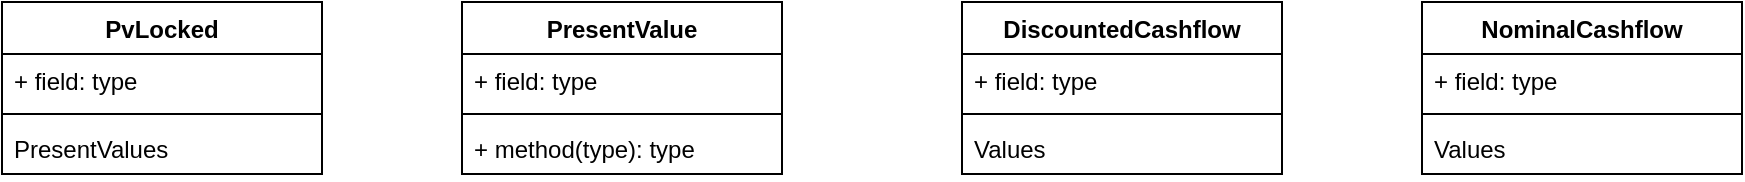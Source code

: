 <mxfile version="21.1.5" type="device" pages="3">
  <diagram id="CG8hgKfetOpZ8C8cHR8X" name="IFRS17">
    <mxGraphModel dx="968" dy="804" grid="1" gridSize="10" guides="1" tooltips="1" connect="1" arrows="1" fold="1" page="1" pageScale="1" pageWidth="850" pageHeight="1100" math="0" shadow="0">
      <root>
        <mxCell id="0" />
        <mxCell id="1" parent="0" />
        <mxCell id="qREa5pG5kP2X39tpr9Gg-14" value="PvLocked" style="swimlane;fontStyle=1;align=center;verticalAlign=top;childLayout=stackLayout;horizontal=1;startSize=26;horizontalStack=0;resizeParent=1;resizeParentMax=0;resizeLast=0;collapsible=1;marginBottom=0;" parent="1" vertex="1">
          <mxGeometry x="50" y="400" width="160" height="86" as="geometry" />
        </mxCell>
        <mxCell id="qREa5pG5kP2X39tpr9Gg-15" value="+ field: type" style="text;strokeColor=none;fillColor=none;align=left;verticalAlign=top;spacingLeft=4;spacingRight=4;overflow=hidden;rotatable=0;points=[[0,0.5],[1,0.5]];portConstraint=eastwest;" parent="qREa5pG5kP2X39tpr9Gg-14" vertex="1">
          <mxGeometry y="26" width="160" height="26" as="geometry" />
        </mxCell>
        <mxCell id="qREa5pG5kP2X39tpr9Gg-16" value="" style="line;strokeWidth=1;fillColor=none;align=left;verticalAlign=middle;spacingTop=-1;spacingLeft=3;spacingRight=3;rotatable=0;labelPosition=right;points=[];portConstraint=eastwest;strokeColor=inherit;" parent="qREa5pG5kP2X39tpr9Gg-14" vertex="1">
          <mxGeometry y="52" width="160" height="8" as="geometry" />
        </mxCell>
        <mxCell id="qREa5pG5kP2X39tpr9Gg-17" value="PresentValues" style="text;strokeColor=none;fillColor=none;align=left;verticalAlign=top;spacingLeft=4;spacingRight=4;overflow=hidden;rotatable=0;points=[[0,0.5],[1,0.5]];portConstraint=eastwest;" parent="qREa5pG5kP2X39tpr9Gg-14" vertex="1">
          <mxGeometry y="60" width="160" height="26" as="geometry" />
        </mxCell>
        <mxCell id="qREa5pG5kP2X39tpr9Gg-18" value="PresentValue" style="swimlane;fontStyle=1;align=center;verticalAlign=top;childLayout=stackLayout;horizontal=1;startSize=26;horizontalStack=0;resizeParent=1;resizeParentMax=0;resizeLast=0;collapsible=1;marginBottom=0;" parent="1" vertex="1">
          <mxGeometry x="280" y="400" width="160" height="86" as="geometry" />
        </mxCell>
        <mxCell id="qREa5pG5kP2X39tpr9Gg-19" value="+ field: type" style="text;strokeColor=none;fillColor=none;align=left;verticalAlign=top;spacingLeft=4;spacingRight=4;overflow=hidden;rotatable=0;points=[[0,0.5],[1,0.5]];portConstraint=eastwest;" parent="qREa5pG5kP2X39tpr9Gg-18" vertex="1">
          <mxGeometry y="26" width="160" height="26" as="geometry" />
        </mxCell>
        <mxCell id="qREa5pG5kP2X39tpr9Gg-20" value="" style="line;strokeWidth=1;fillColor=none;align=left;verticalAlign=middle;spacingTop=-1;spacingLeft=3;spacingRight=3;rotatable=0;labelPosition=right;points=[];portConstraint=eastwest;strokeColor=inherit;" parent="qREa5pG5kP2X39tpr9Gg-18" vertex="1">
          <mxGeometry y="52" width="160" height="8" as="geometry" />
        </mxCell>
        <mxCell id="qREa5pG5kP2X39tpr9Gg-21" value="+ method(type): type" style="text;strokeColor=none;fillColor=none;align=left;verticalAlign=top;spacingLeft=4;spacingRight=4;overflow=hidden;rotatable=0;points=[[0,0.5],[1,0.5]];portConstraint=eastwest;" parent="qREa5pG5kP2X39tpr9Gg-18" vertex="1">
          <mxGeometry y="60" width="160" height="26" as="geometry" />
        </mxCell>
        <mxCell id="qREa5pG5kP2X39tpr9Gg-22" value="DiscountedCashflow" style="swimlane;fontStyle=1;align=center;verticalAlign=top;childLayout=stackLayout;horizontal=1;startSize=26;horizontalStack=0;resizeParent=1;resizeParentMax=0;resizeLast=0;collapsible=1;marginBottom=0;" parent="1" vertex="1">
          <mxGeometry x="530" y="400" width="160" height="86" as="geometry" />
        </mxCell>
        <mxCell id="qREa5pG5kP2X39tpr9Gg-23" value="+ field: type" style="text;strokeColor=none;fillColor=none;align=left;verticalAlign=top;spacingLeft=4;spacingRight=4;overflow=hidden;rotatable=0;points=[[0,0.5],[1,0.5]];portConstraint=eastwest;" parent="qREa5pG5kP2X39tpr9Gg-22" vertex="1">
          <mxGeometry y="26" width="160" height="26" as="geometry" />
        </mxCell>
        <mxCell id="qREa5pG5kP2X39tpr9Gg-24" value="" style="line;strokeWidth=1;fillColor=none;align=left;verticalAlign=middle;spacingTop=-1;spacingLeft=3;spacingRight=3;rotatable=0;labelPosition=right;points=[];portConstraint=eastwest;strokeColor=inherit;" parent="qREa5pG5kP2X39tpr9Gg-22" vertex="1">
          <mxGeometry y="52" width="160" height="8" as="geometry" />
        </mxCell>
        <mxCell id="qREa5pG5kP2X39tpr9Gg-25" value="Values" style="text;strokeColor=none;fillColor=none;align=left;verticalAlign=top;spacingLeft=4;spacingRight=4;overflow=hidden;rotatable=0;points=[[0,0.5],[1,0.5]];portConstraint=eastwest;" parent="qREa5pG5kP2X39tpr9Gg-22" vertex="1">
          <mxGeometry y="60" width="160" height="26" as="geometry" />
        </mxCell>
        <mxCell id="qREa5pG5kP2X39tpr9Gg-26" value="NominalCashflow" style="swimlane;fontStyle=1;align=center;verticalAlign=top;childLayout=stackLayout;horizontal=1;startSize=26;horizontalStack=0;resizeParent=1;resizeParentMax=0;resizeLast=0;collapsible=1;marginBottom=0;" parent="1" vertex="1">
          <mxGeometry x="760" y="400" width="160" height="86" as="geometry" />
        </mxCell>
        <mxCell id="qREa5pG5kP2X39tpr9Gg-27" value="+ field: type" style="text;strokeColor=none;fillColor=none;align=left;verticalAlign=top;spacingLeft=4;spacingRight=4;overflow=hidden;rotatable=0;points=[[0,0.5],[1,0.5]];portConstraint=eastwest;" parent="qREa5pG5kP2X39tpr9Gg-26" vertex="1">
          <mxGeometry y="26" width="160" height="26" as="geometry" />
        </mxCell>
        <mxCell id="qREa5pG5kP2X39tpr9Gg-28" value="" style="line;strokeWidth=1;fillColor=none;align=left;verticalAlign=middle;spacingTop=-1;spacingLeft=3;spacingRight=3;rotatable=0;labelPosition=right;points=[];portConstraint=eastwest;strokeColor=inherit;" parent="qREa5pG5kP2X39tpr9Gg-26" vertex="1">
          <mxGeometry y="52" width="160" height="8" as="geometry" />
        </mxCell>
        <mxCell id="qREa5pG5kP2X39tpr9Gg-29" value="Values" style="text;strokeColor=none;fillColor=none;align=left;verticalAlign=top;spacingLeft=4;spacingRight=4;overflow=hidden;rotatable=0;points=[[0,0.5],[1,0.5]];portConstraint=eastwest;" parent="qREa5pG5kP2X39tpr9Gg-26" vertex="1">
          <mxGeometry y="60" width="160" height="26" as="geometry" />
        </mxCell>
      </root>
    </mxGraphModel>
  </diagram>
  <diagram id="AIR5SBfosnVn2uBBEtKr" name="Page-1">
    <mxGraphModel dx="1707" dy="994" grid="1" gridSize="10" guides="1" tooltips="1" connect="1" arrows="1" fold="1" page="1" pageScale="1" pageWidth="850" pageHeight="1100" math="0" shadow="0">
      <root>
        <mxCell id="0" />
        <mxCell id="1" parent="0" />
        <mxCell id="UZfaCi-j7roDd5-f-pnW-1" value="IPythonConsole" style="shape=umlLifeline;perimeter=lifelinePerimeter;whiteSpace=wrap;html=1;container=1;collapsible=0;recursiveResize=0;outlineConnect=0;" parent="1" vertex="1">
          <mxGeometry x="100" y="300" width="100" height="860" as="geometry" />
        </mxCell>
        <mxCell id="UZfaCi-j7roDd5-f-pnW-4" value="" style="html=1;points=[];perimeter=orthogonalPerimeter;" parent="UZfaCi-j7roDd5-f-pnW-1" vertex="1">
          <mxGeometry x="40" y="110" width="20" height="550" as="geometry" />
        </mxCell>
        <mxCell id="UZfaCi-j7roDd5-f-pnW-5" value="create_new_client" style="html=1;verticalAlign=bottom;startArrow=oval;endArrow=block;startSize=8;rounded=0;" parent="UZfaCi-j7roDd5-f-pnW-1" target="UZfaCi-j7roDd5-f-pnW-4" edge="1">
          <mxGeometry relative="1" as="geometry">
            <mxPoint x="-50" y="110" as="sourcePoint" />
          </mxGeometry>
        </mxCell>
        <mxCell id="UZfaCi-j7roDd5-f-pnW-23" value="" style="html=1;points=[];perimeter=orthogonalPerimeter;" parent="UZfaCi-j7roDd5-f-pnW-1" vertex="1">
          <mxGeometry x="50" y="201" width="20" height="409" as="geometry" />
        </mxCell>
        <mxCell id="UZfaCi-j7roDd5-f-pnW-24" value="connect_client_to_kernel" style="edgeStyle=orthogonalEdgeStyle;html=1;align=left;spacingLeft=2;endArrow=block;rounded=0;entryX=1;entryY=0;exitX=1.006;exitY=0.127;exitDx=0;exitDy=0;exitPerimeter=0;" parent="UZfaCi-j7roDd5-f-pnW-1" source="UZfaCi-j7roDd5-f-pnW-4" target="UZfaCi-j7roDd5-f-pnW-23" edge="1">
          <mxGeometry x="-0.098" relative="1" as="geometry">
            <mxPoint x="60" y="181" as="sourcePoint" />
            <Array as="points">
              <mxPoint x="60" y="181" />
              <mxPoint x="100" y="181" />
              <mxPoint x="100" y="201" />
            </Array>
            <mxPoint as="offset" />
          </mxGeometry>
        </mxCell>
        <mxCell id="UZfaCi-j7roDd5-f-pnW-25" value="" style="html=1;points=[];perimeter=orthogonalPerimeter;" parent="UZfaCi-j7roDd5-f-pnW-1" vertex="1">
          <mxGeometry x="60" y="230" width="20" height="350" as="geometry" />
        </mxCell>
        <mxCell id="UZfaCi-j7roDd5-f-pnW-27" value="" style="html=1;points=[];perimeter=orthogonalPerimeter;" parent="UZfaCi-j7roDd5-f-pnW-1" vertex="1">
          <mxGeometry x="70" y="280" width="20" height="70" as="geometry" />
        </mxCell>
        <mxCell id="UZfaCi-j7roDd5-f-pnW-28" value="create_kernel_spec" style="edgeStyle=orthogonalEdgeStyle;html=1;align=left;spacingLeft=2;endArrow=block;rounded=0;entryX=1;entryY=0;exitX=1.05;exitY=0.054;exitDx=0;exitDy=0;exitPerimeter=0;" parent="UZfaCi-j7roDd5-f-pnW-1" source="UZfaCi-j7roDd5-f-pnW-25" target="UZfaCi-j7roDd5-f-pnW-27" edge="1">
          <mxGeometry x="-0.221" relative="1" as="geometry">
            <mxPoint x="65" y="280" as="sourcePoint" />
            <Array as="points">
              <mxPoint x="120" y="249" />
              <mxPoint x="120" y="280" />
            </Array>
            <mxPoint as="offset" />
          </mxGeometry>
        </mxCell>
        <mxCell id="UZfaCi-j7roDd5-f-pnW-32" value="&amp;lt;&amp;lt;create&amp;gt;&amp;gt;" style="html=1;verticalAlign=bottom;startArrow=oval;startFill=1;endArrow=block;startSize=8;rounded=0;entryX=0.002;entryY=0.066;entryDx=0;entryDy=0;entryPerimeter=0;" parent="UZfaCi-j7roDd5-f-pnW-1" target="UZfaCi-j7roDd5-f-pnW-31" edge="1">
          <mxGeometry width="60" relative="1" as="geometry">
            <mxPoint x="80" y="380" as="sourcePoint" />
            <mxPoint x="125" y="380" as="targetPoint" />
          </mxGeometry>
        </mxCell>
        <mxCell id="UZfaCi-j7roDd5-f-pnW-40" value="&amp;lt;&amp;lt;create&amp;gt;&amp;gt;" style="html=1;verticalAlign=bottom;endArrow=block;rounded=0;" parent="UZfaCi-j7roDd5-f-pnW-1" target="UZfaCi-j7roDd5-f-pnW-20" edge="1">
          <mxGeometry width="80" relative="1" as="geometry">
            <mxPoint x="90" y="314.67" as="sourcePoint" />
            <mxPoint x="250" y="315" as="targetPoint" />
          </mxGeometry>
        </mxCell>
        <mxCell id="UZfaCi-j7roDd5-f-pnW-20" value="ClientWidget" style="shape=umlLifeline;perimeter=lifelinePerimeter;whiteSpace=wrap;html=1;container=1;collapsible=0;recursiveResize=0;outlineConnect=0;size=40;" parent="1" vertex="1">
          <mxGeometry x="370" y="420" width="100" height="630" as="geometry" />
        </mxCell>
        <mxCell id="UZfaCi-j7roDd5-f-pnW-22" value="&amp;lt;&amp;lt;create&amp;gt;&amp;gt;" style="html=1;verticalAlign=bottom;startArrow=oval;startFill=1;endArrow=block;startSize=8;rounded=0;" parent="1" source="UZfaCi-j7roDd5-f-pnW-4" edge="1">
          <mxGeometry x="-0.048" width="60" relative="1" as="geometry">
            <mxPoint x="155" y="440" as="sourcePoint" />
            <mxPoint x="370" y="440" as="targetPoint" />
            <Array as="points">
              <mxPoint x="210" y="440" />
            </Array>
            <mxPoint as="offset" />
          </mxGeometry>
        </mxCell>
        <mxCell id="UZfaCi-j7roDd5-f-pnW-29" value="SpyderKernelSpec" style="shape=umlLifeline;perimeter=lifelinePerimeter;whiteSpace=wrap;html=1;container=1;collapsible=0;recursiveResize=0;outlineConnect=0;" parent="1" vertex="1">
          <mxGeometry x="460" y="600" width="110" height="300" as="geometry" />
        </mxCell>
        <mxCell id="UZfaCi-j7roDd5-f-pnW-31" value="SpyderKernelManager" style="shape=umlLifeline;perimeter=lifelinePerimeter;whiteSpace=wrap;html=1;container=1;collapsible=0;recursiveResize=0;outlineConnect=0;" parent="1" vertex="1">
          <mxGeometry x="570" y="660" width="140" height="300" as="geometry" />
        </mxCell>
        <mxCell id="UZfaCi-j7roDd5-f-pnW-35" value="" style="html=1;points=[];perimeter=orthogonalPerimeter;" parent="UZfaCi-j7roDd5-f-pnW-31" vertex="1">
          <mxGeometry x="65" y="90" width="10" height="80" as="geometry" />
        </mxCell>
        <mxCell id="UZfaCi-j7roDd5-f-pnW-36" value="client" style="html=1;verticalAlign=bottom;endArrow=block;entryX=0;entryY=0;rounded=0;" parent="1" target="UZfaCi-j7roDd5-f-pnW-35" edge="1">
          <mxGeometry relative="1" as="geometry">
            <mxPoint x="180" y="750" as="sourcePoint" />
          </mxGeometry>
        </mxCell>
        <mxCell id="UZfaCi-j7roDd5-f-pnW-37" value="return" style="html=1;verticalAlign=bottom;endArrow=open;dashed=1;endSize=8;exitX=0;exitY=0.95;rounded=0;" parent="1" source="UZfaCi-j7roDd5-f-pnW-35" edge="1">
          <mxGeometry relative="1" as="geometry">
            <mxPoint x="180" y="826" as="targetPoint" />
          </mxGeometry>
        </mxCell>
      </root>
    </mxGraphModel>
  </diagram>
  <diagram id="gDtOAtc-P93HEjdOCd0P" name="Page-3">
    <mxGraphModel dx="1394" dy="804" grid="1" gridSize="10" guides="1" tooltips="1" connect="1" arrows="1" fold="1" page="1" pageScale="1" pageWidth="850" pageHeight="1100" math="0" shadow="0">
      <root>
        <mxCell id="0" />
        <mxCell id="1" parent="0" />
        <mxCell id="KaJSE7OLxL7kk_35rbbq-1" value="Options" style="html=1;whiteSpace=wrap;fillColor=#d5e8d4;strokeColor=#82b366;" vertex="1" parent="1">
          <mxGeometry x="140" y="360" width="110" height="50" as="geometry" />
        </mxCell>
        <mxCell id="KaJSE7OLxL7kk_35rbbq-3" value="Summary" style="html=1;whiteSpace=wrap;fillColor=#d5e8d4;strokeColor=#82b366;" vertex="1" parent="1">
          <mxGeometry x="80" y="490" width="110" height="50" as="geometry" />
        </mxCell>
        <mxCell id="KaJSE7OLxL7kk_35rbbq-78" value="" style="endArrow=diamondThin;endFill=1;endSize=15;html=1;rounded=0;edgeStyle=orthogonalEdgeStyle;entryX=0.5;entryY=1;entryDx=0;entryDy=0;exitX=0.5;exitY=0;exitDx=0;exitDy=0;" edge="1" parent="1" source="KaJSE7OLxL7kk_35rbbq-3" target="KaJSE7OLxL7kk_35rbbq-1">
          <mxGeometry width="160" relative="1" as="geometry">
            <mxPoint x="240" y="460" as="sourcePoint" />
            <mxPoint x="475" y="410" as="targetPoint" />
            <Array as="points">
              <mxPoint x="135" y="450" />
              <mxPoint x="195" y="450" />
            </Array>
          </mxGeometry>
        </mxCell>
        <mxCell id="KaJSE7OLxL7kk_35rbbq-79" value="result()" style="html=1;whiteSpace=wrap;rounded=1;fillColor=#dae8fc;strokeColor=#6c8ebf;" vertex="1" parent="1">
          <mxGeometry x="77" y="1009" width="60" height="30" as="geometry" />
        </mxCell>
        <mxCell id="KaJSE7OLxL7kk_35rbbq-80" value="" style="endArrow=diamondThin;endFill=1;endSize=15;html=1;rounded=0;entryX=0.25;entryY=1;entryDx=0;entryDy=0;exitX=0.5;exitY=0;exitDx=0;exitDy=0;" edge="1" parent="1" source="KaJSE7OLxL7kk_35rbbq-79" target="KaJSE7OLxL7kk_35rbbq-3">
          <mxGeometry width="160" relative="1" as="geometry">
            <mxPoint x="125" y="500" as="sourcePoint" />
            <mxPoint x="495" y="410" as="targetPoint" />
          </mxGeometry>
        </mxCell>
        <mxCell id="KaJSE7OLxL7kk_35rbbq-81" value="" style="endArrow=open;endSize=12;dashed=1;html=1;rounded=0;edgeStyle=orthogonalEdgeStyle;exitX=0.5;exitY=1;exitDx=0;exitDy=0;entryX=0.5;entryY=1;entryDx=0;entryDy=0;" edge="1" parent="1" source="KaJSE7OLxL7kk_35rbbq-79" target="KaJSE7OLxL7kk_35rbbq-126">
          <mxGeometry width="160" relative="1" as="geometry">
            <mxPoint x="30" y="917" as="sourcePoint" />
            <mxPoint x="264" y="1007" as="targetPoint" />
            <Array as="points">
              <mxPoint x="105" y="1070" />
              <mxPoint x="245" y="1070" />
            </Array>
          </mxGeometry>
        </mxCell>
        <mxCell id="KaJSE7OLxL7kk_35rbbq-82" value="" style="endArrow=open;endSize=12;dashed=1;html=1;rounded=0;edgeStyle=orthogonalEdgeStyle;exitX=0.5;exitY=1;exitDx=0;exitDy=0;entryX=0.5;entryY=1;entryDx=0;entryDy=0;" edge="1" parent="1" source="KaJSE7OLxL7kk_35rbbq-79" target="KaJSE7OLxL7kk_35rbbq-145">
          <mxGeometry width="160" relative="1" as="geometry">
            <mxPoint x="105" y="657" as="sourcePoint" />
            <mxPoint x="384" y="1017" as="targetPoint" />
            <Array as="points">
              <mxPoint x="105" y="1070" />
              <mxPoint x="384" y="1070" />
            </Array>
          </mxGeometry>
        </mxCell>
        <mxCell id="KaJSE7OLxL7kk_35rbbq-83" value="" style="endArrow=open;endSize=12;dashed=1;html=1;rounded=0;edgeStyle=orthogonalEdgeStyle;exitX=0.5;exitY=1;exitDx=0;exitDy=0;entryX=0.5;entryY=1;entryDx=0;entryDy=0;" edge="1" parent="1" source="KaJSE7OLxL7kk_35rbbq-79" target="KaJSE7OLxL7kk_35rbbq-107">
          <mxGeometry width="160" relative="1" as="geometry">
            <mxPoint x="105" y="657" as="sourcePoint" />
            <mxPoint x="520" y="1017" as="targetPoint" />
            <Array as="points">
              <mxPoint x="105" y="1070" />
              <mxPoint x="524" y="1070" />
            </Array>
          </mxGeometry>
        </mxCell>
        <mxCell id="KaJSE7OLxL7kk_35rbbq-84" value="" style="endArrow=open;endSize=12;dashed=1;html=1;rounded=0;edgeStyle=orthogonalEdgeStyle;exitX=0.5;exitY=1;exitDx=0;exitDy=0;entryX=0.5;entryY=1;entryDx=0;entryDy=0;" edge="1" parent="1" source="KaJSE7OLxL7kk_35rbbq-79" target="KaJSE7OLxL7kk_35rbbq-61">
          <mxGeometry width="160" relative="1" as="geometry">
            <mxPoint x="105" y="657" as="sourcePoint" />
            <mxPoint x="660" y="1017" as="targetPoint" />
            <Array as="points">
              <mxPoint x="105" y="1070" />
              <mxPoint x="663" y="1070" />
            </Array>
          </mxGeometry>
        </mxCell>
        <mxCell id="KaJSE7OLxL7kk_35rbbq-124" value="" style="group" vertex="1" connectable="0" parent="1">
          <mxGeometry x="449" y="639" width="140" height="400" as="geometry" />
        </mxCell>
        <mxCell id="KaJSE7OLxL7kk_35rbbq-107" value="call_opt()" style="html=1;whiteSpace=wrap;rounded=1;fillColor=#dae8fc;strokeColor=#6c8ebf;" vertex="1" parent="KaJSE7OLxL7kk_35rbbq-124">
          <mxGeometry x="40" y="370" width="70" height="30" as="geometry" />
        </mxCell>
        <mxCell id="KaJSE7OLxL7kk_35rbbq-108" value="K=110" style="html=1;whiteSpace=wrap;rounded=1;fillColor=#f8cecc;strokeColor=#b85450;flipV=1;flipH=1;" vertex="1" parent="KaJSE7OLxL7kk_35rbbq-124">
          <mxGeometry x="40" y="210" width="70" height="30" as="geometry" />
        </mxCell>
        <mxCell id="KaJSE7OLxL7kk_35rbbq-109" value="T=3" style="html=1;whiteSpace=wrap;rounded=1;fillColor=#fff2cc;strokeColor=#d6b656;flipV=1;flipH=1;" vertex="1" parent="KaJSE7OLxL7kk_35rbbq-124">
          <mxGeometry x="40" y="290" width="70" height="30" as="geometry" />
        </mxCell>
        <mxCell id="KaJSE7OLxL7kk_35rbbq-110" value="r=0.05" style="html=1;whiteSpace=wrap;rounded=1;fillColor=#fff2cc;strokeColor=#d6b656;flipV=1;flipH=1;" vertex="1" parent="KaJSE7OLxL7kk_35rbbq-124">
          <mxGeometry x="40" y="250" width="70" height="30" as="geometry" />
        </mxCell>
        <mxCell id="KaJSE7OLxL7kk_35rbbq-111" value="sigma=0.2" style="html=1;whiteSpace=wrap;rounded=1;fillColor=#f8cecc;strokeColor=#b85450;flipV=1;flipH=1;" vertex="1" parent="KaJSE7OLxL7kk_35rbbq-124">
          <mxGeometry x="40" y="330" width="70" height="30" as="geometry" />
        </mxCell>
        <mxCell id="KaJSE7OLxL7kk_35rbbq-112" value="S0=100" style="html=1;whiteSpace=wrap;rounded=1;fillColor=#fff2cc;strokeColor=#d6b656;flipV=1;flipH=1;" vertex="1" parent="KaJSE7OLxL7kk_35rbbq-124">
          <mxGeometry x="40" y="170" width="70" height="30" as="geometry" />
        </mxCell>
        <mxCell id="KaJSE7OLxL7kk_35rbbq-113" value="" style="endArrow=diamondThin;endFill=1;endSize=15;html=1;rounded=0;exitX=0;exitY=0.5;exitDx=0;exitDy=0;edgeStyle=orthogonalEdgeStyle;entryX=0.25;entryY=1;entryDx=0;entryDy=0;" edge="1" parent="KaJSE7OLxL7kk_35rbbq-124" source="KaJSE7OLxL7kk_35rbbq-107" target="KaJSE7OLxL7kk_35rbbq-118">
          <mxGeometry width="160" relative="1" as="geometry">
            <mxPoint x="-138" y="180" as="sourcePoint" />
            <mxPoint x="30" y="50" as="targetPoint" />
            <Array as="points">
              <mxPoint x="28" y="385" />
              <mxPoint x="28" y="365" />
            </Array>
          </mxGeometry>
        </mxCell>
        <mxCell id="KaJSE7OLxL7kk_35rbbq-114" value="" style="endArrow=diamondThin;endFill=1;endSize=15;html=1;rounded=0;entryX=0.25;entryY=1;entryDx=0;entryDy=0;exitX=0;exitY=0.5;exitDx=0;exitDy=0;edgeStyle=orthogonalEdgeStyle;" edge="1" parent="KaJSE7OLxL7kk_35rbbq-124" source="KaJSE7OLxL7kk_35rbbq-109" target="KaJSE7OLxL7kk_35rbbq-118">
          <mxGeometry width="160" relative="1" as="geometry">
            <mxPoint x="-14" y="195" as="sourcePoint" />
            <mxPoint x="-56" y="160" as="targetPoint" />
          </mxGeometry>
        </mxCell>
        <mxCell id="KaJSE7OLxL7kk_35rbbq-115" value="" style="endArrow=diamondThin;endFill=1;endSize=15;html=1;rounded=0;entryX=0.25;entryY=1;entryDx=0;entryDy=0;exitX=0;exitY=0.5;exitDx=0;exitDy=0;edgeStyle=orthogonalEdgeStyle;" edge="1" parent="KaJSE7OLxL7kk_35rbbq-124" source="KaJSE7OLxL7kk_35rbbq-110" target="KaJSE7OLxL7kk_35rbbq-118">
          <mxGeometry width="160" relative="1" as="geometry">
            <mxPoint x="42" y="165" as="sourcePoint" />
            <mxPoint y="130" as="targetPoint" />
          </mxGeometry>
        </mxCell>
        <mxCell id="KaJSE7OLxL7kk_35rbbq-116" value="" style="endArrow=diamondThin;endFill=1;endSize=15;html=1;rounded=0;entryX=0.25;entryY=1;entryDx=0;entryDy=0;edgeStyle=orthogonalEdgeStyle;exitX=0;exitY=0.5;exitDx=0;exitDy=0;" edge="1" parent="KaJSE7OLxL7kk_35rbbq-124" source="KaJSE7OLxL7kk_35rbbq-111" target="KaJSE7OLxL7kk_35rbbq-118">
          <mxGeometry width="160" relative="1" as="geometry">
            <mxPoint x="-10" y="300" as="sourcePoint" />
            <mxPoint x="-52" y="265" as="targetPoint" />
          </mxGeometry>
        </mxCell>
        <mxCell id="KaJSE7OLxL7kk_35rbbq-117" value="" style="endArrow=diamondThin;endFill=1;endSize=15;html=1;rounded=0;entryX=0.25;entryY=1;entryDx=0;entryDy=0;exitX=0;exitY=0.5;exitDx=0;exitDy=0;edgeStyle=orthogonalEdgeStyle;" edge="1" parent="KaJSE7OLxL7kk_35rbbq-124" source="KaJSE7OLxL7kk_35rbbq-112" target="KaJSE7OLxL7kk_35rbbq-118">
          <mxGeometry width="160" relative="1" as="geometry">
            <mxPoint x="-120" y="120" as="sourcePoint" />
            <mxPoint x="40" y="120" as="targetPoint" />
          </mxGeometry>
        </mxCell>
        <mxCell id="KaJSE7OLxL7kk_35rbbq-118" value="BlackScholes&lt;br&gt;[110, 0.2]" style="html=1;whiteSpace=wrap;rounded=0;fillColor=#d5e8d4;strokeColor=#82b366;" vertex="1" parent="KaJSE7OLxL7kk_35rbbq-124">
          <mxGeometry width="110" height="50" as="geometry" />
        </mxCell>
        <mxCell id="KaJSE7OLxL7kk_35rbbq-119" value="" style="endArrow=diamondThin;endFill=1;endSize=15;html=1;rounded=0;entryX=0.25;entryY=1;entryDx=0;entryDy=0;edgeStyle=orthogonalEdgeStyle;exitX=0;exitY=0.5;exitDx=0;exitDy=0;" edge="1" parent="KaJSE7OLxL7kk_35rbbq-124" source="KaJSE7OLxL7kk_35rbbq-108">
          <mxGeometry width="160" relative="1" as="geometry">
            <mxPoint x="70" y="110" as="sourcePoint" />
            <mxPoint x="28" y="50" as="targetPoint" />
            <Array as="points">
              <mxPoint x="28" y="225" />
            </Array>
          </mxGeometry>
        </mxCell>
        <mxCell id="KaJSE7OLxL7kk_35rbbq-120" value="stats=scipy.stats" style="html=1;whiteSpace=wrap;rounded=1;fillColor=#fff2cc;strokeColor=#d6b656;flipV=1;flipH=1;" vertex="1" parent="KaJSE7OLxL7kk_35rbbq-124">
          <mxGeometry x="40" y="90" width="100" height="30" as="geometry" />
        </mxCell>
        <mxCell id="KaJSE7OLxL7kk_35rbbq-121" value="math=math" style="html=1;whiteSpace=wrap;rounded=1;fillColor=#fff2cc;strokeColor=#d6b656;flipV=1;flipH=1;" vertex="1" parent="KaJSE7OLxL7kk_35rbbq-124">
          <mxGeometry x="40" y="130" width="100" height="30" as="geometry" />
        </mxCell>
        <mxCell id="KaJSE7OLxL7kk_35rbbq-122" value="" style="endArrow=diamondThin;endFill=1;endSize=15;html=1;rounded=0;exitX=0;exitY=0.5;exitDx=0;exitDy=0;edgeStyle=orthogonalEdgeStyle;entryX=0.25;entryY=1;entryDx=0;entryDy=0;" edge="1" parent="KaJSE7OLxL7kk_35rbbq-124" source="KaJSE7OLxL7kk_35rbbq-121" target="KaJSE7OLxL7kk_35rbbq-118">
          <mxGeometry width="160" relative="1" as="geometry">
            <mxPoint x="50" y="395" as="sourcePoint" />
            <mxPoint x="38" y="60" as="targetPoint" />
            <Array as="points">
              <mxPoint x="28" y="145" />
            </Array>
          </mxGeometry>
        </mxCell>
        <mxCell id="KaJSE7OLxL7kk_35rbbq-123" value="" style="endArrow=diamondThin;endFill=1;endSize=15;html=1;rounded=0;exitX=0;exitY=0.5;exitDx=0;exitDy=0;edgeStyle=orthogonalEdgeStyle;entryX=0.25;entryY=1;entryDx=0;entryDy=0;" edge="1" parent="KaJSE7OLxL7kk_35rbbq-124" source="KaJSE7OLxL7kk_35rbbq-120" target="KaJSE7OLxL7kk_35rbbq-118">
          <mxGeometry width="160" relative="1" as="geometry">
            <mxPoint x="50" y="155" as="sourcePoint" />
            <mxPoint x="38" y="60" as="targetPoint" />
            <Array as="points">
              <mxPoint x="28" y="105" />
            </Array>
          </mxGeometry>
        </mxCell>
        <mxCell id="KaJSE7OLxL7kk_35rbbq-125" value="" style="group" vertex="1" connectable="0" parent="1">
          <mxGeometry x="170" y="639" width="140" height="400" as="geometry" />
        </mxCell>
        <mxCell id="KaJSE7OLxL7kk_35rbbq-126" value="call_opt()" style="html=1;whiteSpace=wrap;rounded=1;fillColor=#dae8fc;strokeColor=#6c8ebf;" vertex="1" parent="KaJSE7OLxL7kk_35rbbq-125">
          <mxGeometry x="40" y="370" width="70" height="30" as="geometry" />
        </mxCell>
        <mxCell id="KaJSE7OLxL7kk_35rbbq-127" value="K=100" style="html=1;whiteSpace=wrap;rounded=1;fillColor=#f8cecc;strokeColor=#b85450;flipV=1;flipH=1;" vertex="1" parent="KaJSE7OLxL7kk_35rbbq-125">
          <mxGeometry x="40" y="210" width="70" height="30" as="geometry" />
        </mxCell>
        <mxCell id="KaJSE7OLxL7kk_35rbbq-128" value="T=3" style="html=1;whiteSpace=wrap;rounded=1;fillColor=#fff2cc;strokeColor=#d6b656;flipV=1;flipH=1;" vertex="1" parent="KaJSE7OLxL7kk_35rbbq-125">
          <mxGeometry x="40" y="290" width="70" height="30" as="geometry" />
        </mxCell>
        <mxCell id="KaJSE7OLxL7kk_35rbbq-129" value="r=0.05" style="html=1;whiteSpace=wrap;rounded=1;fillColor=#fff2cc;strokeColor=#d6b656;flipV=1;flipH=1;" vertex="1" parent="KaJSE7OLxL7kk_35rbbq-125">
          <mxGeometry x="40" y="250" width="70" height="30" as="geometry" />
        </mxCell>
        <mxCell id="KaJSE7OLxL7kk_35rbbq-130" value="sigma=0.2" style="html=1;whiteSpace=wrap;rounded=1;fillColor=#f8cecc;strokeColor=#b85450;flipV=1;flipH=1;" vertex="1" parent="KaJSE7OLxL7kk_35rbbq-125">
          <mxGeometry x="40" y="330" width="70" height="30" as="geometry" />
        </mxCell>
        <mxCell id="KaJSE7OLxL7kk_35rbbq-131" value="S0=100" style="html=1;whiteSpace=wrap;rounded=1;fillColor=#fff2cc;strokeColor=#d6b656;flipV=1;flipH=1;" vertex="1" parent="KaJSE7OLxL7kk_35rbbq-125">
          <mxGeometry x="40" y="170" width="70" height="30" as="geometry" />
        </mxCell>
        <mxCell id="KaJSE7OLxL7kk_35rbbq-132" value="" style="endArrow=diamondThin;endFill=1;endSize=15;html=1;rounded=0;exitX=0;exitY=0.5;exitDx=0;exitDy=0;edgeStyle=orthogonalEdgeStyle;entryX=0.25;entryY=1;entryDx=0;entryDy=0;" edge="1" parent="KaJSE7OLxL7kk_35rbbq-125" source="KaJSE7OLxL7kk_35rbbq-126" target="KaJSE7OLxL7kk_35rbbq-137">
          <mxGeometry width="160" relative="1" as="geometry">
            <mxPoint x="-138" y="180" as="sourcePoint" />
            <mxPoint x="30" y="50" as="targetPoint" />
            <Array as="points">
              <mxPoint x="28" y="385" />
              <mxPoint x="28" y="365" />
            </Array>
          </mxGeometry>
        </mxCell>
        <mxCell id="KaJSE7OLxL7kk_35rbbq-133" value="" style="endArrow=diamondThin;endFill=1;endSize=15;html=1;rounded=0;entryX=0.25;entryY=1;entryDx=0;entryDy=0;exitX=0;exitY=0.5;exitDx=0;exitDy=0;edgeStyle=orthogonalEdgeStyle;" edge="1" parent="KaJSE7OLxL7kk_35rbbq-125" source="KaJSE7OLxL7kk_35rbbq-128" target="KaJSE7OLxL7kk_35rbbq-137">
          <mxGeometry width="160" relative="1" as="geometry">
            <mxPoint x="-14" y="195" as="sourcePoint" />
            <mxPoint x="-56" y="160" as="targetPoint" />
          </mxGeometry>
        </mxCell>
        <mxCell id="KaJSE7OLxL7kk_35rbbq-134" value="" style="endArrow=diamondThin;endFill=1;endSize=15;html=1;rounded=0;entryX=0.25;entryY=1;entryDx=0;entryDy=0;exitX=0;exitY=0.5;exitDx=0;exitDy=0;edgeStyle=orthogonalEdgeStyle;" edge="1" parent="KaJSE7OLxL7kk_35rbbq-125" source="KaJSE7OLxL7kk_35rbbq-129" target="KaJSE7OLxL7kk_35rbbq-137">
          <mxGeometry width="160" relative="1" as="geometry">
            <mxPoint x="42" y="165" as="sourcePoint" />
            <mxPoint y="130" as="targetPoint" />
          </mxGeometry>
        </mxCell>
        <mxCell id="KaJSE7OLxL7kk_35rbbq-135" value="" style="endArrow=diamondThin;endFill=1;endSize=15;html=1;rounded=0;entryX=0.25;entryY=1;entryDx=0;entryDy=0;edgeStyle=orthogonalEdgeStyle;exitX=0;exitY=0.5;exitDx=0;exitDy=0;" edge="1" parent="KaJSE7OLxL7kk_35rbbq-125" source="KaJSE7OLxL7kk_35rbbq-130" target="KaJSE7OLxL7kk_35rbbq-137">
          <mxGeometry width="160" relative="1" as="geometry">
            <mxPoint x="-10" y="300" as="sourcePoint" />
            <mxPoint x="-52" y="265" as="targetPoint" />
          </mxGeometry>
        </mxCell>
        <mxCell id="KaJSE7OLxL7kk_35rbbq-136" value="" style="endArrow=diamondThin;endFill=1;endSize=15;html=1;rounded=0;entryX=0.25;entryY=1;entryDx=0;entryDy=0;exitX=0;exitY=0.5;exitDx=0;exitDy=0;edgeStyle=orthogonalEdgeStyle;" edge="1" parent="KaJSE7OLxL7kk_35rbbq-125" source="KaJSE7OLxL7kk_35rbbq-131" target="KaJSE7OLxL7kk_35rbbq-137">
          <mxGeometry width="160" relative="1" as="geometry">
            <mxPoint x="-120" y="120" as="sourcePoint" />
            <mxPoint x="40" y="120" as="targetPoint" />
          </mxGeometry>
        </mxCell>
        <mxCell id="KaJSE7OLxL7kk_35rbbq-137" value="BlackScholes&lt;br&gt;[100, 0.2]" style="html=1;whiteSpace=wrap;rounded=0;fillColor=#d5e8d4;strokeColor=#82b366;" vertex="1" parent="KaJSE7OLxL7kk_35rbbq-125">
          <mxGeometry width="110" height="50" as="geometry" />
        </mxCell>
        <mxCell id="KaJSE7OLxL7kk_35rbbq-138" value="" style="endArrow=diamondThin;endFill=1;endSize=15;html=1;rounded=0;entryX=0.25;entryY=1;entryDx=0;entryDy=0;edgeStyle=orthogonalEdgeStyle;exitX=0;exitY=0.5;exitDx=0;exitDy=0;" edge="1" parent="KaJSE7OLxL7kk_35rbbq-125" source="KaJSE7OLxL7kk_35rbbq-127">
          <mxGeometry width="160" relative="1" as="geometry">
            <mxPoint x="70" y="110" as="sourcePoint" />
            <mxPoint x="28" y="50" as="targetPoint" />
            <Array as="points">
              <mxPoint x="28" y="225" />
            </Array>
          </mxGeometry>
        </mxCell>
        <mxCell id="KaJSE7OLxL7kk_35rbbq-139" value="stats=scipy.stats" style="html=1;whiteSpace=wrap;rounded=1;fillColor=#fff2cc;strokeColor=#d6b656;flipV=1;flipH=1;" vertex="1" parent="KaJSE7OLxL7kk_35rbbq-125">
          <mxGeometry x="40" y="90" width="100" height="30" as="geometry" />
        </mxCell>
        <mxCell id="KaJSE7OLxL7kk_35rbbq-140" value="math=math" style="html=1;whiteSpace=wrap;rounded=1;fillColor=#fff2cc;strokeColor=#d6b656;flipV=1;flipH=1;" vertex="1" parent="KaJSE7OLxL7kk_35rbbq-125">
          <mxGeometry x="40" y="130" width="100" height="30" as="geometry" />
        </mxCell>
        <mxCell id="KaJSE7OLxL7kk_35rbbq-141" value="" style="endArrow=diamondThin;endFill=1;endSize=15;html=1;rounded=0;exitX=0;exitY=0.5;exitDx=0;exitDy=0;edgeStyle=orthogonalEdgeStyle;entryX=0.25;entryY=1;entryDx=0;entryDy=0;" edge="1" parent="KaJSE7OLxL7kk_35rbbq-125" source="KaJSE7OLxL7kk_35rbbq-140" target="KaJSE7OLxL7kk_35rbbq-137">
          <mxGeometry width="160" relative="1" as="geometry">
            <mxPoint x="50" y="395" as="sourcePoint" />
            <mxPoint x="38" y="60" as="targetPoint" />
            <Array as="points">
              <mxPoint x="28" y="145" />
            </Array>
          </mxGeometry>
        </mxCell>
        <mxCell id="KaJSE7OLxL7kk_35rbbq-142" value="" style="endArrow=diamondThin;endFill=1;endSize=15;html=1;rounded=0;exitX=0;exitY=0.5;exitDx=0;exitDy=0;edgeStyle=orthogonalEdgeStyle;entryX=0.25;entryY=1;entryDx=0;entryDy=0;" edge="1" parent="KaJSE7OLxL7kk_35rbbq-125" source="KaJSE7OLxL7kk_35rbbq-139" target="KaJSE7OLxL7kk_35rbbq-137">
          <mxGeometry width="160" relative="1" as="geometry">
            <mxPoint x="50" y="155" as="sourcePoint" />
            <mxPoint x="38" y="60" as="targetPoint" />
            <Array as="points">
              <mxPoint x="28" y="105" />
            </Array>
          </mxGeometry>
        </mxCell>
        <mxCell id="KaJSE7OLxL7kk_35rbbq-144" value="" style="group" vertex="1" connectable="0" parent="1">
          <mxGeometry x="309" y="639" width="140" height="400" as="geometry" />
        </mxCell>
        <mxCell id="KaJSE7OLxL7kk_35rbbq-145" value="call_opt()" style="html=1;whiteSpace=wrap;rounded=1;fillColor=#dae8fc;strokeColor=#6c8ebf;" vertex="1" parent="KaJSE7OLxL7kk_35rbbq-144">
          <mxGeometry x="40" y="370" width="70" height="30" as="geometry" />
        </mxCell>
        <mxCell id="KaJSE7OLxL7kk_35rbbq-146" value="K=100" style="html=1;whiteSpace=wrap;rounded=1;fillColor=#f8cecc;strokeColor=#b85450;flipV=1;flipH=1;" vertex="1" parent="KaJSE7OLxL7kk_35rbbq-144">
          <mxGeometry x="40" y="210" width="70" height="30" as="geometry" />
        </mxCell>
        <mxCell id="KaJSE7OLxL7kk_35rbbq-147" value="T=3" style="html=1;whiteSpace=wrap;rounded=1;fillColor=#fff2cc;strokeColor=#d6b656;flipV=1;flipH=1;" vertex="1" parent="KaJSE7OLxL7kk_35rbbq-144">
          <mxGeometry x="40" y="290" width="70" height="30" as="geometry" />
        </mxCell>
        <mxCell id="KaJSE7OLxL7kk_35rbbq-148" value="r=0.05" style="html=1;whiteSpace=wrap;rounded=1;fillColor=#fff2cc;strokeColor=#d6b656;flipV=1;flipH=1;" vertex="1" parent="KaJSE7OLxL7kk_35rbbq-144">
          <mxGeometry x="40" y="250" width="70" height="30" as="geometry" />
        </mxCell>
        <mxCell id="KaJSE7OLxL7kk_35rbbq-149" value="sigma=0.3" style="html=1;whiteSpace=wrap;rounded=1;fillColor=#f8cecc;strokeColor=#b85450;flipV=1;flipH=1;" vertex="1" parent="KaJSE7OLxL7kk_35rbbq-144">
          <mxGeometry x="40" y="330" width="70" height="30" as="geometry" />
        </mxCell>
        <mxCell id="KaJSE7OLxL7kk_35rbbq-150" value="S0=100" style="html=1;whiteSpace=wrap;rounded=1;fillColor=#fff2cc;strokeColor=#d6b656;flipV=1;flipH=1;" vertex="1" parent="KaJSE7OLxL7kk_35rbbq-144">
          <mxGeometry x="40" y="170" width="70" height="30" as="geometry" />
        </mxCell>
        <mxCell id="KaJSE7OLxL7kk_35rbbq-151" value="" style="endArrow=diamondThin;endFill=1;endSize=15;html=1;rounded=0;exitX=0;exitY=0.5;exitDx=0;exitDy=0;edgeStyle=orthogonalEdgeStyle;entryX=0.25;entryY=1;entryDx=0;entryDy=0;" edge="1" parent="KaJSE7OLxL7kk_35rbbq-144" source="KaJSE7OLxL7kk_35rbbq-145" target="KaJSE7OLxL7kk_35rbbq-156">
          <mxGeometry width="160" relative="1" as="geometry">
            <mxPoint x="-138" y="180" as="sourcePoint" />
            <mxPoint x="30" y="50" as="targetPoint" />
            <Array as="points">
              <mxPoint x="28" y="385" />
              <mxPoint x="28" y="365" />
            </Array>
          </mxGeometry>
        </mxCell>
        <mxCell id="KaJSE7OLxL7kk_35rbbq-152" value="" style="endArrow=diamondThin;endFill=1;endSize=15;html=1;rounded=0;entryX=0.25;entryY=1;entryDx=0;entryDy=0;exitX=0;exitY=0.5;exitDx=0;exitDy=0;edgeStyle=orthogonalEdgeStyle;" edge="1" parent="KaJSE7OLxL7kk_35rbbq-144" source="KaJSE7OLxL7kk_35rbbq-147" target="KaJSE7OLxL7kk_35rbbq-156">
          <mxGeometry width="160" relative="1" as="geometry">
            <mxPoint x="-14" y="195" as="sourcePoint" />
            <mxPoint x="-56" y="160" as="targetPoint" />
          </mxGeometry>
        </mxCell>
        <mxCell id="KaJSE7OLxL7kk_35rbbq-153" value="" style="endArrow=diamondThin;endFill=1;endSize=15;html=1;rounded=0;entryX=0.25;entryY=1;entryDx=0;entryDy=0;exitX=0;exitY=0.5;exitDx=0;exitDy=0;edgeStyle=orthogonalEdgeStyle;" edge="1" parent="KaJSE7OLxL7kk_35rbbq-144" source="KaJSE7OLxL7kk_35rbbq-148" target="KaJSE7OLxL7kk_35rbbq-156">
          <mxGeometry width="160" relative="1" as="geometry">
            <mxPoint x="42" y="165" as="sourcePoint" />
            <mxPoint y="130" as="targetPoint" />
          </mxGeometry>
        </mxCell>
        <mxCell id="KaJSE7OLxL7kk_35rbbq-154" value="" style="endArrow=diamondThin;endFill=1;endSize=15;html=1;rounded=0;entryX=0.25;entryY=1;entryDx=0;entryDy=0;edgeStyle=orthogonalEdgeStyle;exitX=0;exitY=0.5;exitDx=0;exitDy=0;" edge="1" parent="KaJSE7OLxL7kk_35rbbq-144" source="KaJSE7OLxL7kk_35rbbq-149" target="KaJSE7OLxL7kk_35rbbq-156">
          <mxGeometry width="160" relative="1" as="geometry">
            <mxPoint x="-10" y="300" as="sourcePoint" />
            <mxPoint x="-52" y="265" as="targetPoint" />
          </mxGeometry>
        </mxCell>
        <mxCell id="KaJSE7OLxL7kk_35rbbq-155" value="" style="endArrow=diamondThin;endFill=1;endSize=15;html=1;rounded=0;entryX=0.25;entryY=1;entryDx=0;entryDy=0;exitX=0;exitY=0.5;exitDx=0;exitDy=0;edgeStyle=orthogonalEdgeStyle;" edge="1" parent="KaJSE7OLxL7kk_35rbbq-144" source="KaJSE7OLxL7kk_35rbbq-150" target="KaJSE7OLxL7kk_35rbbq-156">
          <mxGeometry width="160" relative="1" as="geometry">
            <mxPoint x="-120" y="120" as="sourcePoint" />
            <mxPoint x="40" y="120" as="targetPoint" />
          </mxGeometry>
        </mxCell>
        <mxCell id="KaJSE7OLxL7kk_35rbbq-156" value="BlackScholes&lt;br&gt;[100, 0.3]" style="html=1;whiteSpace=wrap;rounded=0;fillColor=#d5e8d4;strokeColor=#82b366;" vertex="1" parent="KaJSE7OLxL7kk_35rbbq-144">
          <mxGeometry width="110" height="50" as="geometry" />
        </mxCell>
        <mxCell id="KaJSE7OLxL7kk_35rbbq-157" value="" style="endArrow=diamondThin;endFill=1;endSize=15;html=1;rounded=0;entryX=0.25;entryY=1;entryDx=0;entryDy=0;edgeStyle=orthogonalEdgeStyle;exitX=0;exitY=0.5;exitDx=0;exitDy=0;" edge="1" parent="KaJSE7OLxL7kk_35rbbq-144" source="KaJSE7OLxL7kk_35rbbq-146">
          <mxGeometry width="160" relative="1" as="geometry">
            <mxPoint x="70" y="110" as="sourcePoint" />
            <mxPoint x="28" y="50" as="targetPoint" />
            <Array as="points">
              <mxPoint x="28" y="225" />
            </Array>
          </mxGeometry>
        </mxCell>
        <mxCell id="KaJSE7OLxL7kk_35rbbq-158" value="stats=scipy.stats" style="html=1;whiteSpace=wrap;rounded=1;fillColor=#fff2cc;strokeColor=#d6b656;flipV=1;flipH=1;" vertex="1" parent="KaJSE7OLxL7kk_35rbbq-144">
          <mxGeometry x="40" y="90" width="100" height="30" as="geometry" />
        </mxCell>
        <mxCell id="KaJSE7OLxL7kk_35rbbq-159" value="math=math" style="html=1;whiteSpace=wrap;rounded=1;fillColor=#fff2cc;strokeColor=#d6b656;flipV=1;flipH=1;" vertex="1" parent="KaJSE7OLxL7kk_35rbbq-144">
          <mxGeometry x="40" y="130" width="100" height="30" as="geometry" />
        </mxCell>
        <mxCell id="KaJSE7OLxL7kk_35rbbq-160" value="" style="endArrow=diamondThin;endFill=1;endSize=15;html=1;rounded=0;exitX=0;exitY=0.5;exitDx=0;exitDy=0;edgeStyle=orthogonalEdgeStyle;entryX=0.25;entryY=1;entryDx=0;entryDy=0;" edge="1" parent="KaJSE7OLxL7kk_35rbbq-144" source="KaJSE7OLxL7kk_35rbbq-159" target="KaJSE7OLxL7kk_35rbbq-156">
          <mxGeometry width="160" relative="1" as="geometry">
            <mxPoint x="50" y="395" as="sourcePoint" />
            <mxPoint x="38" y="60" as="targetPoint" />
            <Array as="points">
              <mxPoint x="28" y="145" />
            </Array>
          </mxGeometry>
        </mxCell>
        <mxCell id="KaJSE7OLxL7kk_35rbbq-161" value="" style="endArrow=diamondThin;endFill=1;endSize=15;html=1;rounded=0;exitX=0;exitY=0.5;exitDx=0;exitDy=0;edgeStyle=orthogonalEdgeStyle;entryX=0.25;entryY=1;entryDx=0;entryDy=0;" edge="1" parent="KaJSE7OLxL7kk_35rbbq-144" source="KaJSE7OLxL7kk_35rbbq-158" target="KaJSE7OLxL7kk_35rbbq-156">
          <mxGeometry width="160" relative="1" as="geometry">
            <mxPoint x="50" y="155" as="sourcePoint" />
            <mxPoint x="38" y="60" as="targetPoint" />
            <Array as="points">
              <mxPoint x="28" y="105" />
            </Array>
          </mxGeometry>
        </mxCell>
        <mxCell id="KaJSE7OLxL7kk_35rbbq-163" value="" style="group" vertex="1" connectable="0" parent="1">
          <mxGeometry x="588" y="639" width="140" height="400" as="geometry" />
        </mxCell>
        <mxCell id="KaJSE7OLxL7kk_35rbbq-61" value="call_opt()" style="html=1;whiteSpace=wrap;rounded=1;fillColor=#dae8fc;strokeColor=#6c8ebf;" vertex="1" parent="KaJSE7OLxL7kk_35rbbq-163">
          <mxGeometry x="40" y="370" width="70" height="30" as="geometry" />
        </mxCell>
        <mxCell id="KaJSE7OLxL7kk_35rbbq-62" value="K=110" style="html=1;whiteSpace=wrap;rounded=1;fillColor=#f8cecc;strokeColor=#b85450;flipV=1;flipH=1;" vertex="1" parent="KaJSE7OLxL7kk_35rbbq-163">
          <mxGeometry x="40" y="210" width="70" height="30" as="geometry" />
        </mxCell>
        <mxCell id="KaJSE7OLxL7kk_35rbbq-63" value="T=3" style="html=1;whiteSpace=wrap;rounded=1;fillColor=#fff2cc;strokeColor=#d6b656;flipV=1;flipH=1;" vertex="1" parent="KaJSE7OLxL7kk_35rbbq-163">
          <mxGeometry x="40" y="290" width="70" height="30" as="geometry" />
        </mxCell>
        <mxCell id="KaJSE7OLxL7kk_35rbbq-64" value="r=0.05" style="html=1;whiteSpace=wrap;rounded=1;fillColor=#fff2cc;strokeColor=#d6b656;flipV=1;flipH=1;" vertex="1" parent="KaJSE7OLxL7kk_35rbbq-163">
          <mxGeometry x="40" y="250" width="70" height="30" as="geometry" />
        </mxCell>
        <mxCell id="KaJSE7OLxL7kk_35rbbq-65" value="sigma=0.3" style="html=1;whiteSpace=wrap;rounded=1;fillColor=#f8cecc;strokeColor=#b85450;flipV=1;flipH=1;" vertex="1" parent="KaJSE7OLxL7kk_35rbbq-163">
          <mxGeometry x="40" y="330" width="70" height="30" as="geometry" />
        </mxCell>
        <mxCell id="KaJSE7OLxL7kk_35rbbq-66" value="S0=100" style="html=1;whiteSpace=wrap;rounded=1;fillColor=#fff2cc;strokeColor=#d6b656;flipV=1;flipH=1;" vertex="1" parent="KaJSE7OLxL7kk_35rbbq-163">
          <mxGeometry x="40" y="170" width="70" height="30" as="geometry" />
        </mxCell>
        <mxCell id="KaJSE7OLxL7kk_35rbbq-72" value="" style="endArrow=diamondThin;endFill=1;endSize=15;html=1;rounded=0;exitX=0;exitY=0.5;exitDx=0;exitDy=0;edgeStyle=orthogonalEdgeStyle;entryX=0.25;entryY=1;entryDx=0;entryDy=0;" edge="1" parent="KaJSE7OLxL7kk_35rbbq-163" source="KaJSE7OLxL7kk_35rbbq-61" target="KaJSE7OLxL7kk_35rbbq-60">
          <mxGeometry width="160" relative="1" as="geometry">
            <mxPoint x="-138" y="180" as="sourcePoint" />
            <mxPoint x="30" y="50" as="targetPoint" />
            <Array as="points">
              <mxPoint x="28" y="385" />
              <mxPoint x="28" y="365" />
            </Array>
          </mxGeometry>
        </mxCell>
        <mxCell id="KaJSE7OLxL7kk_35rbbq-69" value="" style="endArrow=diamondThin;endFill=1;endSize=15;html=1;rounded=0;entryX=0.25;entryY=1;entryDx=0;entryDy=0;exitX=0;exitY=0.5;exitDx=0;exitDy=0;edgeStyle=orthogonalEdgeStyle;" edge="1" parent="KaJSE7OLxL7kk_35rbbq-163" source="KaJSE7OLxL7kk_35rbbq-63" target="KaJSE7OLxL7kk_35rbbq-60">
          <mxGeometry width="160" relative="1" as="geometry">
            <mxPoint x="-14" y="195" as="sourcePoint" />
            <mxPoint x="-56" y="160" as="targetPoint" />
          </mxGeometry>
        </mxCell>
        <mxCell id="KaJSE7OLxL7kk_35rbbq-68" value="" style="endArrow=diamondThin;endFill=1;endSize=15;html=1;rounded=0;entryX=0.25;entryY=1;entryDx=0;entryDy=0;exitX=0;exitY=0.5;exitDx=0;exitDy=0;edgeStyle=orthogonalEdgeStyle;" edge="1" parent="KaJSE7OLxL7kk_35rbbq-163" source="KaJSE7OLxL7kk_35rbbq-64" target="KaJSE7OLxL7kk_35rbbq-60">
          <mxGeometry width="160" relative="1" as="geometry">
            <mxPoint x="42" y="165" as="sourcePoint" />
            <mxPoint y="130" as="targetPoint" />
          </mxGeometry>
        </mxCell>
        <mxCell id="KaJSE7OLxL7kk_35rbbq-71" value="" style="endArrow=diamondThin;endFill=1;endSize=15;html=1;rounded=0;entryX=0.25;entryY=1;entryDx=0;entryDy=0;edgeStyle=orthogonalEdgeStyle;exitX=0;exitY=0.5;exitDx=0;exitDy=0;" edge="1" parent="KaJSE7OLxL7kk_35rbbq-163" source="KaJSE7OLxL7kk_35rbbq-65" target="KaJSE7OLxL7kk_35rbbq-60">
          <mxGeometry width="160" relative="1" as="geometry">
            <mxPoint x="-10" y="300" as="sourcePoint" />
            <mxPoint x="-52" y="265" as="targetPoint" />
          </mxGeometry>
        </mxCell>
        <mxCell id="KaJSE7OLxL7kk_35rbbq-67" value="" style="endArrow=diamondThin;endFill=1;endSize=15;html=1;rounded=0;entryX=0.25;entryY=1;entryDx=0;entryDy=0;exitX=0;exitY=0.5;exitDx=0;exitDy=0;edgeStyle=orthogonalEdgeStyle;" edge="1" parent="KaJSE7OLxL7kk_35rbbq-163" source="KaJSE7OLxL7kk_35rbbq-66" target="KaJSE7OLxL7kk_35rbbq-60">
          <mxGeometry width="160" relative="1" as="geometry">
            <mxPoint x="-120" y="120" as="sourcePoint" />
            <mxPoint x="40" y="120" as="targetPoint" />
          </mxGeometry>
        </mxCell>
        <mxCell id="KaJSE7OLxL7kk_35rbbq-60" value="BlackScholes&lt;br&gt;[110, 0.3]" style="html=1;whiteSpace=wrap;rounded=0;fillColor=#d5e8d4;strokeColor=#82b366;" vertex="1" parent="KaJSE7OLxL7kk_35rbbq-163">
          <mxGeometry width="110" height="50" as="geometry" />
        </mxCell>
        <mxCell id="KaJSE7OLxL7kk_35rbbq-70" value="" style="endArrow=diamondThin;endFill=1;endSize=15;html=1;rounded=0;entryX=0.25;entryY=1;entryDx=0;entryDy=0;edgeStyle=orthogonalEdgeStyle;exitX=0;exitY=0.5;exitDx=0;exitDy=0;" edge="1" parent="KaJSE7OLxL7kk_35rbbq-163" source="KaJSE7OLxL7kk_35rbbq-62">
          <mxGeometry width="160" relative="1" as="geometry">
            <mxPoint x="70" y="110" as="sourcePoint" />
            <mxPoint x="28" y="50" as="targetPoint" />
            <Array as="points">
              <mxPoint x="28" y="225" />
            </Array>
          </mxGeometry>
        </mxCell>
        <mxCell id="KaJSE7OLxL7kk_35rbbq-85" value="stats=scipy.stats" style="html=1;whiteSpace=wrap;rounded=1;fillColor=#fff2cc;strokeColor=#d6b656;flipV=1;flipH=1;" vertex="1" parent="KaJSE7OLxL7kk_35rbbq-163">
          <mxGeometry x="40" y="90" width="100" height="30" as="geometry" />
        </mxCell>
        <mxCell id="KaJSE7OLxL7kk_35rbbq-86" value="math=math" style="html=1;whiteSpace=wrap;rounded=1;fillColor=#fff2cc;strokeColor=#d6b656;flipV=1;flipH=1;" vertex="1" parent="KaJSE7OLxL7kk_35rbbq-163">
          <mxGeometry x="40" y="130" width="100" height="30" as="geometry" />
        </mxCell>
        <mxCell id="KaJSE7OLxL7kk_35rbbq-88" value="" style="endArrow=diamondThin;endFill=1;endSize=15;html=1;rounded=0;exitX=0;exitY=0.5;exitDx=0;exitDy=0;edgeStyle=orthogonalEdgeStyle;entryX=0.25;entryY=1;entryDx=0;entryDy=0;" edge="1" parent="KaJSE7OLxL7kk_35rbbq-163" source="KaJSE7OLxL7kk_35rbbq-86" target="KaJSE7OLxL7kk_35rbbq-60">
          <mxGeometry width="160" relative="1" as="geometry">
            <mxPoint x="50" y="395" as="sourcePoint" />
            <mxPoint x="38" y="60" as="targetPoint" />
            <Array as="points">
              <mxPoint x="28" y="145" />
            </Array>
          </mxGeometry>
        </mxCell>
        <mxCell id="KaJSE7OLxL7kk_35rbbq-89" value="" style="endArrow=diamondThin;endFill=1;endSize=15;html=1;rounded=0;exitX=0;exitY=0.5;exitDx=0;exitDy=0;edgeStyle=orthogonalEdgeStyle;entryX=0.25;entryY=1;entryDx=0;entryDy=0;" edge="1" parent="KaJSE7OLxL7kk_35rbbq-163" source="KaJSE7OLxL7kk_35rbbq-85" target="KaJSE7OLxL7kk_35rbbq-60">
          <mxGeometry width="160" relative="1" as="geometry">
            <mxPoint x="50" y="155" as="sourcePoint" />
            <mxPoint x="38" y="60" as="targetPoint" />
            <Array as="points">
              <mxPoint x="28" y="105" />
            </Array>
          </mxGeometry>
        </mxCell>
        <mxCell id="KaJSE7OLxL7kk_35rbbq-90" value="call_opt()" style="html=1;whiteSpace=wrap;rounded=1;fillColor=#dae8fc;strokeColor=#6c8ebf;" vertex="1" parent="1">
          <mxGeometry x="623" y="527" width="70" height="30" as="geometry" />
        </mxCell>
        <mxCell id="KaJSE7OLxL7kk_35rbbq-91" value="K=110" style="html=1;whiteSpace=wrap;rounded=1;fillColor=#fff2cc;strokeColor=#d6b656;flipV=1;flipH=0;" vertex="1" parent="1">
          <mxGeometry x="623" y="473" width="70" height="30" as="geometry" />
        </mxCell>
        <mxCell id="KaJSE7OLxL7kk_35rbbq-92" value="T=3" style="html=1;whiteSpace=wrap;rounded=1;fillColor=#fff2cc;strokeColor=#d6b656;flipV=1;flipH=1;" vertex="1" parent="1">
          <mxGeometry x="452" y="527" width="70" height="30" as="geometry" />
        </mxCell>
        <mxCell id="KaJSE7OLxL7kk_35rbbq-93" value="r=0.05" style="html=1;whiteSpace=wrap;rounded=1;fillColor=#fff2cc;strokeColor=#d6b656;flipV=1;flipH=1;" vertex="1" parent="1">
          <mxGeometry x="355" y="527" width="70" height="30" as="geometry" />
        </mxCell>
        <mxCell id="KaJSE7OLxL7kk_35rbbq-94" value="sigma=0.2" style="html=1;whiteSpace=wrap;rounded=1;fillColor=#fff2cc;strokeColor=#d6b656;flipV=1;flipH=1;" vertex="1" parent="1">
          <mxGeometry x="540" y="526" width="70" height="30" as="geometry" />
        </mxCell>
        <mxCell id="KaJSE7OLxL7kk_35rbbq-95" value="S0=100" style="html=1;whiteSpace=wrap;rounded=1;fillColor=#fff2cc;strokeColor=#d6b656;flipV=1;flipH=0;" vertex="1" parent="1">
          <mxGeometry x="540" y="473" width="70" height="30" as="geometry" />
        </mxCell>
        <mxCell id="KaJSE7OLxL7kk_35rbbq-101" value="BlackScholes&lt;br&gt;[K, sigma]" style="html=1;whiteSpace=wrap;rounded=0;fillColor=#d5e8d4;strokeColor=#82b366;" vertex="1" parent="1">
          <mxGeometry x="210" y="490" width="110" height="50" as="geometry" />
        </mxCell>
        <mxCell id="KaJSE7OLxL7kk_35rbbq-103" value="stats=scipy.stats" style="html=1;whiteSpace=wrap;rounded=1;fillColor=#fff2cc;strokeColor=#d6b656;flipV=1;flipH=1;" vertex="1" parent="1">
          <mxGeometry x="340" y="473" width="100" height="30" as="geometry" />
        </mxCell>
        <mxCell id="KaJSE7OLxL7kk_35rbbq-104" value="math=math" style="html=1;whiteSpace=wrap;rounded=1;fillColor=#fff2cc;strokeColor=#d6b656;flipV=1;flipH=0;" vertex="1" parent="1">
          <mxGeometry x="449" y="473" width="76" height="30" as="geometry" />
        </mxCell>
        <mxCell id="KaJSE7OLxL7kk_35rbbq-168" value="" style="endArrow=diamondThin;endFill=1;endSize=15;html=1;rounded=0;edgeStyle=orthogonalEdgeStyle;entryX=0.5;entryY=1;entryDx=0;entryDy=0;exitX=0.5;exitY=0;exitDx=0;exitDy=0;" edge="1" parent="1" source="KaJSE7OLxL7kk_35rbbq-101" target="KaJSE7OLxL7kk_35rbbq-1">
          <mxGeometry width="160" relative="1" as="geometry">
            <mxPoint x="125" y="500" as="sourcePoint" />
            <mxPoint x="205" y="410" as="targetPoint" />
            <Array as="points">
              <mxPoint x="265" y="450" />
              <mxPoint x="195" y="450" />
            </Array>
          </mxGeometry>
        </mxCell>
        <mxCell id="KaJSE7OLxL7kk_35rbbq-170" value="" style="endArrow=diamondThin;endFill=1;endSize=15;html=1;rounded=0;edgeStyle=orthogonalEdgeStyle;entryX=1;entryY=0.5;entryDx=0;entryDy=0;exitX=0.5;exitY=0;exitDx=0;exitDy=0;" edge="1" parent="1" source="KaJSE7OLxL7kk_35rbbq-90" target="KaJSE7OLxL7kk_35rbbq-101">
          <mxGeometry width="160" relative="1" as="geometry">
            <mxPoint x="640" y="530" as="sourcePoint" />
            <mxPoint x="205" y="410" as="targetPoint" />
            <Array as="points">
              <mxPoint x="658" y="515" />
            </Array>
          </mxGeometry>
        </mxCell>
        <mxCell id="KaJSE7OLxL7kk_35rbbq-171" value="" style="endArrow=diamondThin;endFill=1;endSize=15;html=1;rounded=0;edgeStyle=orthogonalEdgeStyle;entryX=1;entryY=0.5;entryDx=0;entryDy=0;exitX=0.5;exitY=0;exitDx=0;exitDy=0;" edge="1" parent="1" source="KaJSE7OLxL7kk_35rbbq-94" target="KaJSE7OLxL7kk_35rbbq-101">
          <mxGeometry width="160" relative="1" as="geometry">
            <mxPoint x="655" y="545" as="sourcePoint" />
            <mxPoint x="340" y="525" as="targetPoint" />
            <Array as="points">
              <mxPoint x="575" y="515" />
            </Array>
          </mxGeometry>
        </mxCell>
        <mxCell id="KaJSE7OLxL7kk_35rbbq-175" value="" style="endArrow=diamondThin;endFill=1;endSize=15;html=1;rounded=0;edgeStyle=orthogonalEdgeStyle;entryX=1;entryY=0.5;entryDx=0;entryDy=0;exitX=0.5;exitY=0;exitDx=0;exitDy=0;" edge="1" parent="1" source="KaJSE7OLxL7kk_35rbbq-92" target="KaJSE7OLxL7kk_35rbbq-101">
          <mxGeometry width="160" relative="1" as="geometry">
            <mxPoint x="490" y="530" as="sourcePoint" />
            <mxPoint x="330" y="525" as="targetPoint" />
            <Array as="points">
              <mxPoint x="487" y="515" />
            </Array>
          </mxGeometry>
        </mxCell>
        <mxCell id="KaJSE7OLxL7kk_35rbbq-176" value="" style="endArrow=diamondThin;endFill=1;endSize=15;html=1;rounded=0;edgeStyle=orthogonalEdgeStyle;entryX=1;entryY=0.5;entryDx=0;entryDy=0;exitX=0.5;exitY=0;exitDx=0;exitDy=0;" edge="1" parent="1" source="KaJSE7OLxL7kk_35rbbq-93" target="KaJSE7OLxL7kk_35rbbq-101">
          <mxGeometry width="160" relative="1" as="geometry">
            <mxPoint x="495" y="545" as="sourcePoint" />
            <mxPoint x="330" y="525" as="targetPoint" />
            <Array as="points">
              <mxPoint x="390" y="515" />
            </Array>
          </mxGeometry>
        </mxCell>
        <mxCell id="KaJSE7OLxL7kk_35rbbq-178" value="" style="endArrow=diamondThin;endFill=1;endSize=15;html=1;rounded=0;edgeStyle=orthogonalEdgeStyle;entryX=1;entryY=0.5;entryDx=0;entryDy=0;exitX=0.5;exitY=1;exitDx=0;exitDy=0;" edge="1" parent="1" source="KaJSE7OLxL7kk_35rbbq-91" target="KaJSE7OLxL7kk_35rbbq-101">
          <mxGeometry width="160" relative="1" as="geometry">
            <mxPoint x="655" y="545" as="sourcePoint" />
            <mxPoint x="330" y="525" as="targetPoint" />
            <Array as="points">
              <mxPoint x="658" y="515" />
            </Array>
          </mxGeometry>
        </mxCell>
        <mxCell id="KaJSE7OLxL7kk_35rbbq-179" value="" style="endArrow=diamondThin;endFill=1;endSize=15;html=1;rounded=0;edgeStyle=orthogonalEdgeStyle;entryX=1;entryY=0.5;entryDx=0;entryDy=0;exitX=0.5;exitY=1;exitDx=0;exitDy=0;" edge="1" parent="1" source="KaJSE7OLxL7kk_35rbbq-95" target="KaJSE7OLxL7kk_35rbbq-101">
          <mxGeometry width="160" relative="1" as="geometry">
            <mxPoint x="668" y="500" as="sourcePoint" />
            <mxPoint x="330" y="525" as="targetPoint" />
            <Array as="points">
              <mxPoint x="575" y="515" />
            </Array>
          </mxGeometry>
        </mxCell>
        <mxCell id="KaJSE7OLxL7kk_35rbbq-180" value="" style="endArrow=diamondThin;endFill=1;endSize=15;html=1;rounded=0;edgeStyle=orthogonalEdgeStyle;entryX=1;entryY=0.5;entryDx=0;entryDy=0;exitX=0.5;exitY=1;exitDx=0;exitDy=0;" edge="1" parent="1" source="KaJSE7OLxL7kk_35rbbq-104" target="KaJSE7OLxL7kk_35rbbq-101">
          <mxGeometry width="160" relative="1" as="geometry">
            <mxPoint x="585" y="500" as="sourcePoint" />
            <mxPoint x="330" y="525" as="targetPoint" />
            <Array as="points">
              <mxPoint x="487" y="515" />
            </Array>
          </mxGeometry>
        </mxCell>
        <mxCell id="KaJSE7OLxL7kk_35rbbq-181" value="" style="endArrow=diamondThin;endFill=1;endSize=15;html=1;rounded=0;edgeStyle=orthogonalEdgeStyle;entryX=1;entryY=0.5;entryDx=0;entryDy=0;exitX=0.5;exitY=1;exitDx=0;exitDy=0;" edge="1" parent="1" source="KaJSE7OLxL7kk_35rbbq-103" target="KaJSE7OLxL7kk_35rbbq-101">
          <mxGeometry width="160" relative="1" as="geometry">
            <mxPoint x="497" y="500" as="sourcePoint" />
            <mxPoint x="330" y="525" as="targetPoint" />
            <Array as="points">
              <mxPoint x="390" y="515" />
            </Array>
          </mxGeometry>
        </mxCell>
        <mxCell id="KaJSE7OLxL7kk_35rbbq-182" value="" style="endArrow=diamondThin;endFill=1;endSize=15;html=1;rounded=0;edgeStyle=orthogonalEdgeStyle;entryX=0.5;entryY=1;entryDx=0;entryDy=0;exitX=0.5;exitY=0;exitDx=0;exitDy=0;" edge="1" parent="1" source="KaJSE7OLxL7kk_35rbbq-137" target="KaJSE7OLxL7kk_35rbbq-101">
          <mxGeometry width="160" relative="1" as="geometry">
            <mxPoint x="497" y="500" as="sourcePoint" />
            <mxPoint x="330" y="525" as="targetPoint" />
            <Array as="points">
              <mxPoint x="225" y="610" />
              <mxPoint x="265" y="610" />
            </Array>
          </mxGeometry>
        </mxCell>
        <mxCell id="KaJSE7OLxL7kk_35rbbq-183" value="" style="endArrow=diamondThin;endFill=1;endSize=15;html=1;rounded=0;edgeStyle=orthogonalEdgeStyle;entryX=0.5;entryY=1;entryDx=0;entryDy=0;exitX=0.5;exitY=0;exitDx=0;exitDy=0;" edge="1" parent="1" source="KaJSE7OLxL7kk_35rbbq-156" target="KaJSE7OLxL7kk_35rbbq-101">
          <mxGeometry width="160" relative="1" as="geometry">
            <mxPoint x="235" y="612" as="sourcePoint" />
            <mxPoint x="275" y="550" as="targetPoint" />
            <Array as="points">
              <mxPoint x="364" y="610" />
              <mxPoint x="265" y="610" />
            </Array>
          </mxGeometry>
        </mxCell>
        <mxCell id="KaJSE7OLxL7kk_35rbbq-184" value="" style="endArrow=diamondThin;endFill=1;endSize=15;html=1;rounded=0;edgeStyle=orthogonalEdgeStyle;entryX=0.5;entryY=1;entryDx=0;entryDy=0;exitX=0.5;exitY=0;exitDx=0;exitDy=0;" edge="1" parent="1" source="KaJSE7OLxL7kk_35rbbq-118" target="KaJSE7OLxL7kk_35rbbq-101">
          <mxGeometry width="160" relative="1" as="geometry">
            <mxPoint x="374" y="612" as="sourcePoint" />
            <mxPoint x="275" y="550" as="targetPoint" />
            <Array as="points">
              <mxPoint x="504" y="610" />
              <mxPoint x="265" y="610" />
            </Array>
          </mxGeometry>
        </mxCell>
        <mxCell id="KaJSE7OLxL7kk_35rbbq-185" value="" style="endArrow=diamondThin;endFill=1;endSize=15;html=1;rounded=0;edgeStyle=orthogonalEdgeStyle;entryX=0.5;entryY=1;entryDx=0;entryDy=0;exitX=0.75;exitY=0;exitDx=0;exitDy=0;" edge="1" parent="1" source="KaJSE7OLxL7kk_35rbbq-60" target="KaJSE7OLxL7kk_35rbbq-101">
          <mxGeometry width="160" relative="1" as="geometry">
            <mxPoint x="660" y="590" as="sourcePoint" />
            <mxPoint x="410" y="540" as="targetPoint" />
            <Array as="points">
              <mxPoint x="671" y="610" />
              <mxPoint x="265" y="610" />
            </Array>
          </mxGeometry>
        </mxCell>
        <mxCell id="KaJSE7OLxL7kk_35rbbq-186" value="bs" style="html=1;whiteSpace=wrap;rounded=1;fillColor=#fff2cc;strokeColor=#d6b656;flipV=1;flipH=1;" vertex="1" parent="1">
          <mxGeometry x="130" y="561" width="70" height="30" as="geometry" />
        </mxCell>
        <mxCell id="KaJSE7OLxL7kk_35rbbq-187" value="" style="endArrow=diamondThin;endFill=1;endSize=15;html=1;rounded=0;entryX=0.25;entryY=1;entryDx=0;entryDy=0;exitX=0;exitY=0.5;exitDx=0;exitDy=0;edgeStyle=orthogonalEdgeStyle;" edge="1" parent="1" source="KaJSE7OLxL7kk_35rbbq-186" target="KaJSE7OLxL7kk_35rbbq-3">
          <mxGeometry width="160" relative="1" as="geometry">
            <mxPoint x="115" y="1000" as="sourcePoint" />
            <mxPoint x="117" y="553" as="targetPoint" />
          </mxGeometry>
        </mxCell>
        <mxCell id="KaJSE7OLxL7kk_35rbbq-188" value="itertools" style="html=1;whiteSpace=wrap;rounded=1;fillColor=#fff2cc;strokeColor=#d6b656;flipV=1;flipH=1;" vertex="1" parent="1">
          <mxGeometry x="130" y="600" width="70" height="30" as="geometry" />
        </mxCell>
        <mxCell id="KaJSE7OLxL7kk_35rbbq-189" value="" style="endArrow=diamondThin;endFill=1;endSize=15;html=1;rounded=0;entryX=0.25;entryY=1;entryDx=0;entryDy=0;exitX=0;exitY=0.5;exitDx=0;exitDy=0;edgeStyle=orthogonalEdgeStyle;" edge="1" parent="1" source="KaJSE7OLxL7kk_35rbbq-188" target="KaJSE7OLxL7kk_35rbbq-3">
          <mxGeometry width="160" relative="1" as="geometry">
            <mxPoint x="140" y="586" as="sourcePoint" />
            <mxPoint x="118" y="550" as="targetPoint" />
          </mxGeometry>
        </mxCell>
        <mxCell id="KaJSE7OLxL7kk_35rbbq-190" value="" style="endArrow=open;endSize=12;dashed=1;html=1;rounded=0;entryX=0.221;entryY=0.979;entryDx=0;entryDy=0;entryPerimeter=0;" edge="1" parent="1" target="KaJSE7OLxL7kk_35rbbq-101">
          <mxGeometry width="160" relative="1" as="geometry">
            <mxPoint x="200" y="576" as="sourcePoint" />
            <mxPoint x="220" y="575.75" as="targetPoint" />
            <Array as="points">
              <mxPoint x="234" y="576" />
            </Array>
            <mxPoint as="offset" />
          </mxGeometry>
        </mxCell>
      </root>
    </mxGraphModel>
  </diagram>
</mxfile>

